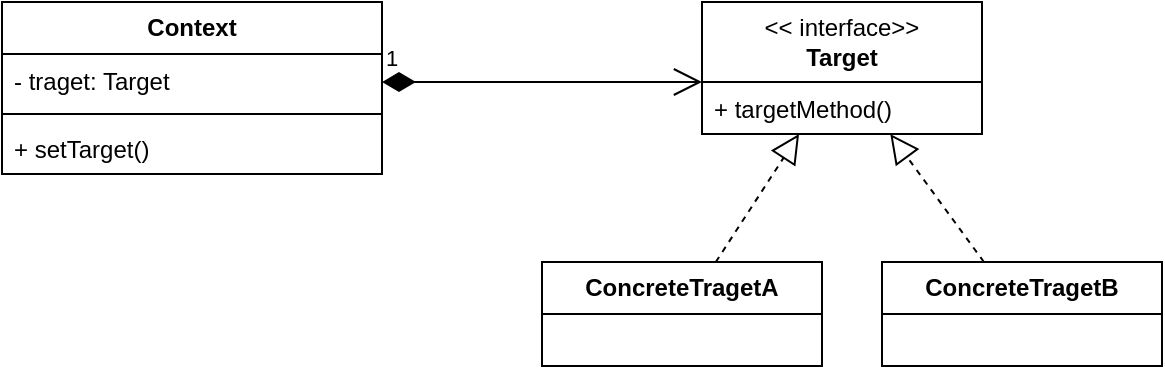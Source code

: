 <mxfile version="21.6.8" type="github">
  <diagram name="Page-1" id="Sl8zL89Z4jMg33BSM9n0">
    <mxGraphModel dx="1102" dy="504" grid="1" gridSize="10" guides="1" tooltips="1" connect="1" arrows="1" fold="1" page="1" pageScale="1" pageWidth="850" pageHeight="1100" math="0" shadow="0">
      <root>
        <mxCell id="0" />
        <mxCell id="1" parent="0" />
        <mxCell id="osWkwcT-R3xe4O-yYMl8-12" value="&amp;lt;&amp;lt; interface&amp;gt;&amp;gt;&lt;br&gt;&lt;b&gt;Target&lt;/b&gt;" style="swimlane;fontStyle=0;childLayout=stackLayout;horizontal=1;startSize=40;fillColor=none;horizontalStack=0;resizeParent=1;resizeParentMax=0;resizeLast=0;collapsible=1;marginBottom=0;whiteSpace=wrap;html=1;" parent="1" vertex="1">
          <mxGeometry x="410" y="280" width="140" height="66" as="geometry" />
        </mxCell>
        <mxCell id="osWkwcT-R3xe4O-yYMl8-15" value="+ targetMethod()" style="text;strokeColor=none;fillColor=none;align=left;verticalAlign=top;spacingLeft=4;spacingRight=4;overflow=hidden;rotatable=0;points=[[0,0.5],[1,0.5]];portConstraint=eastwest;whiteSpace=wrap;html=1;" parent="osWkwcT-R3xe4O-yYMl8-12" vertex="1">
          <mxGeometry y="40" width="140" height="26" as="geometry" />
        </mxCell>
        <mxCell id="osWkwcT-R3xe4O-yYMl8-16" value="&lt;b&gt;Context&lt;/b&gt;" style="swimlane;fontStyle=0;childLayout=stackLayout;horizontal=1;startSize=26;fillColor=none;horizontalStack=0;resizeParent=1;resizeParentMax=0;resizeLast=0;collapsible=1;marginBottom=0;whiteSpace=wrap;html=1;" parent="1" vertex="1">
          <mxGeometry x="60" y="280" width="190" height="86" as="geometry" />
        </mxCell>
        <mxCell id="osWkwcT-R3xe4O-yYMl8-17" value="- traget: Target" style="text;strokeColor=none;fillColor=none;align=left;verticalAlign=top;spacingLeft=4;spacingRight=4;overflow=hidden;rotatable=0;points=[[0,0.5],[1,0.5]];portConstraint=eastwest;whiteSpace=wrap;html=1;" parent="osWkwcT-R3xe4O-yYMl8-16" vertex="1">
          <mxGeometry y="26" width="190" height="26" as="geometry" />
        </mxCell>
        <mxCell id="osWkwcT-R3xe4O-yYMl8-23" value="" style="line;strokeWidth=1;fillColor=none;align=left;verticalAlign=middle;spacingTop=-1;spacingLeft=3;spacingRight=3;rotatable=0;labelPosition=right;points=[];portConstraint=eastwest;strokeColor=inherit;" parent="osWkwcT-R3xe4O-yYMl8-16" vertex="1">
          <mxGeometry y="52" width="190" height="8" as="geometry" />
        </mxCell>
        <mxCell id="osWkwcT-R3xe4O-yYMl8-22" value="+ setTarget()" style="text;strokeColor=none;fillColor=none;align=left;verticalAlign=top;spacingLeft=4;spacingRight=4;overflow=hidden;rotatable=0;points=[[0,0.5],[1,0.5]];portConstraint=eastwest;whiteSpace=wrap;html=1;" parent="osWkwcT-R3xe4O-yYMl8-16" vertex="1">
          <mxGeometry y="60" width="190" height="26" as="geometry" />
        </mxCell>
        <mxCell id="osWkwcT-R3xe4O-yYMl8-21" value="1" style="endArrow=open;html=1;endSize=12;startArrow=diamondThin;startSize=14;startFill=1;edgeStyle=orthogonalEdgeStyle;align=left;verticalAlign=bottom;rounded=0;" parent="1" edge="1">
          <mxGeometry x="-1" y="3" relative="1" as="geometry">
            <mxPoint x="250" y="320" as="sourcePoint" />
            <mxPoint x="410" y="320" as="targetPoint" />
          </mxGeometry>
        </mxCell>
        <mxCell id="osWkwcT-R3xe4O-yYMl8-24" value="&lt;b&gt;ConcreteTragetA&lt;/b&gt;" style="swimlane;fontStyle=0;childLayout=stackLayout;horizontal=1;startSize=26;fillColor=none;horizontalStack=0;resizeParent=1;resizeParentMax=0;resizeLast=0;collapsible=1;marginBottom=0;whiteSpace=wrap;html=1;" parent="1" vertex="1">
          <mxGeometry x="330" y="410" width="140" height="52" as="geometry" />
        </mxCell>
        <mxCell id="osWkwcT-R3xe4O-yYMl8-28" value="&lt;b&gt;ConcreteTragetB&lt;/b&gt;" style="swimlane;fontStyle=0;childLayout=stackLayout;horizontal=1;startSize=26;fillColor=none;horizontalStack=0;resizeParent=1;resizeParentMax=0;resizeLast=0;collapsible=1;marginBottom=0;whiteSpace=wrap;html=1;" parent="1" vertex="1">
          <mxGeometry x="500" y="410" width="140" height="52" as="geometry" />
        </mxCell>
        <mxCell id="osWkwcT-R3xe4O-yYMl8-29" value="" style="endArrow=block;dashed=1;endFill=0;endSize=12;html=1;rounded=0;" parent="1" source="osWkwcT-R3xe4O-yYMl8-24" target="osWkwcT-R3xe4O-yYMl8-12" edge="1">
          <mxGeometry width="160" relative="1" as="geometry">
            <mxPoint x="260" y="470" as="sourcePoint" />
            <mxPoint x="420" y="470" as="targetPoint" />
          </mxGeometry>
        </mxCell>
        <mxCell id="osWkwcT-R3xe4O-yYMl8-30" value="" style="endArrow=block;dashed=1;endFill=0;endSize=12;html=1;rounded=0;" parent="1" source="osWkwcT-R3xe4O-yYMl8-28" target="osWkwcT-R3xe4O-yYMl8-12" edge="1">
          <mxGeometry width="160" relative="1" as="geometry">
            <mxPoint x="260" y="470" as="sourcePoint" />
            <mxPoint x="420" y="470" as="targetPoint" />
          </mxGeometry>
        </mxCell>
      </root>
    </mxGraphModel>
  </diagram>
</mxfile>
